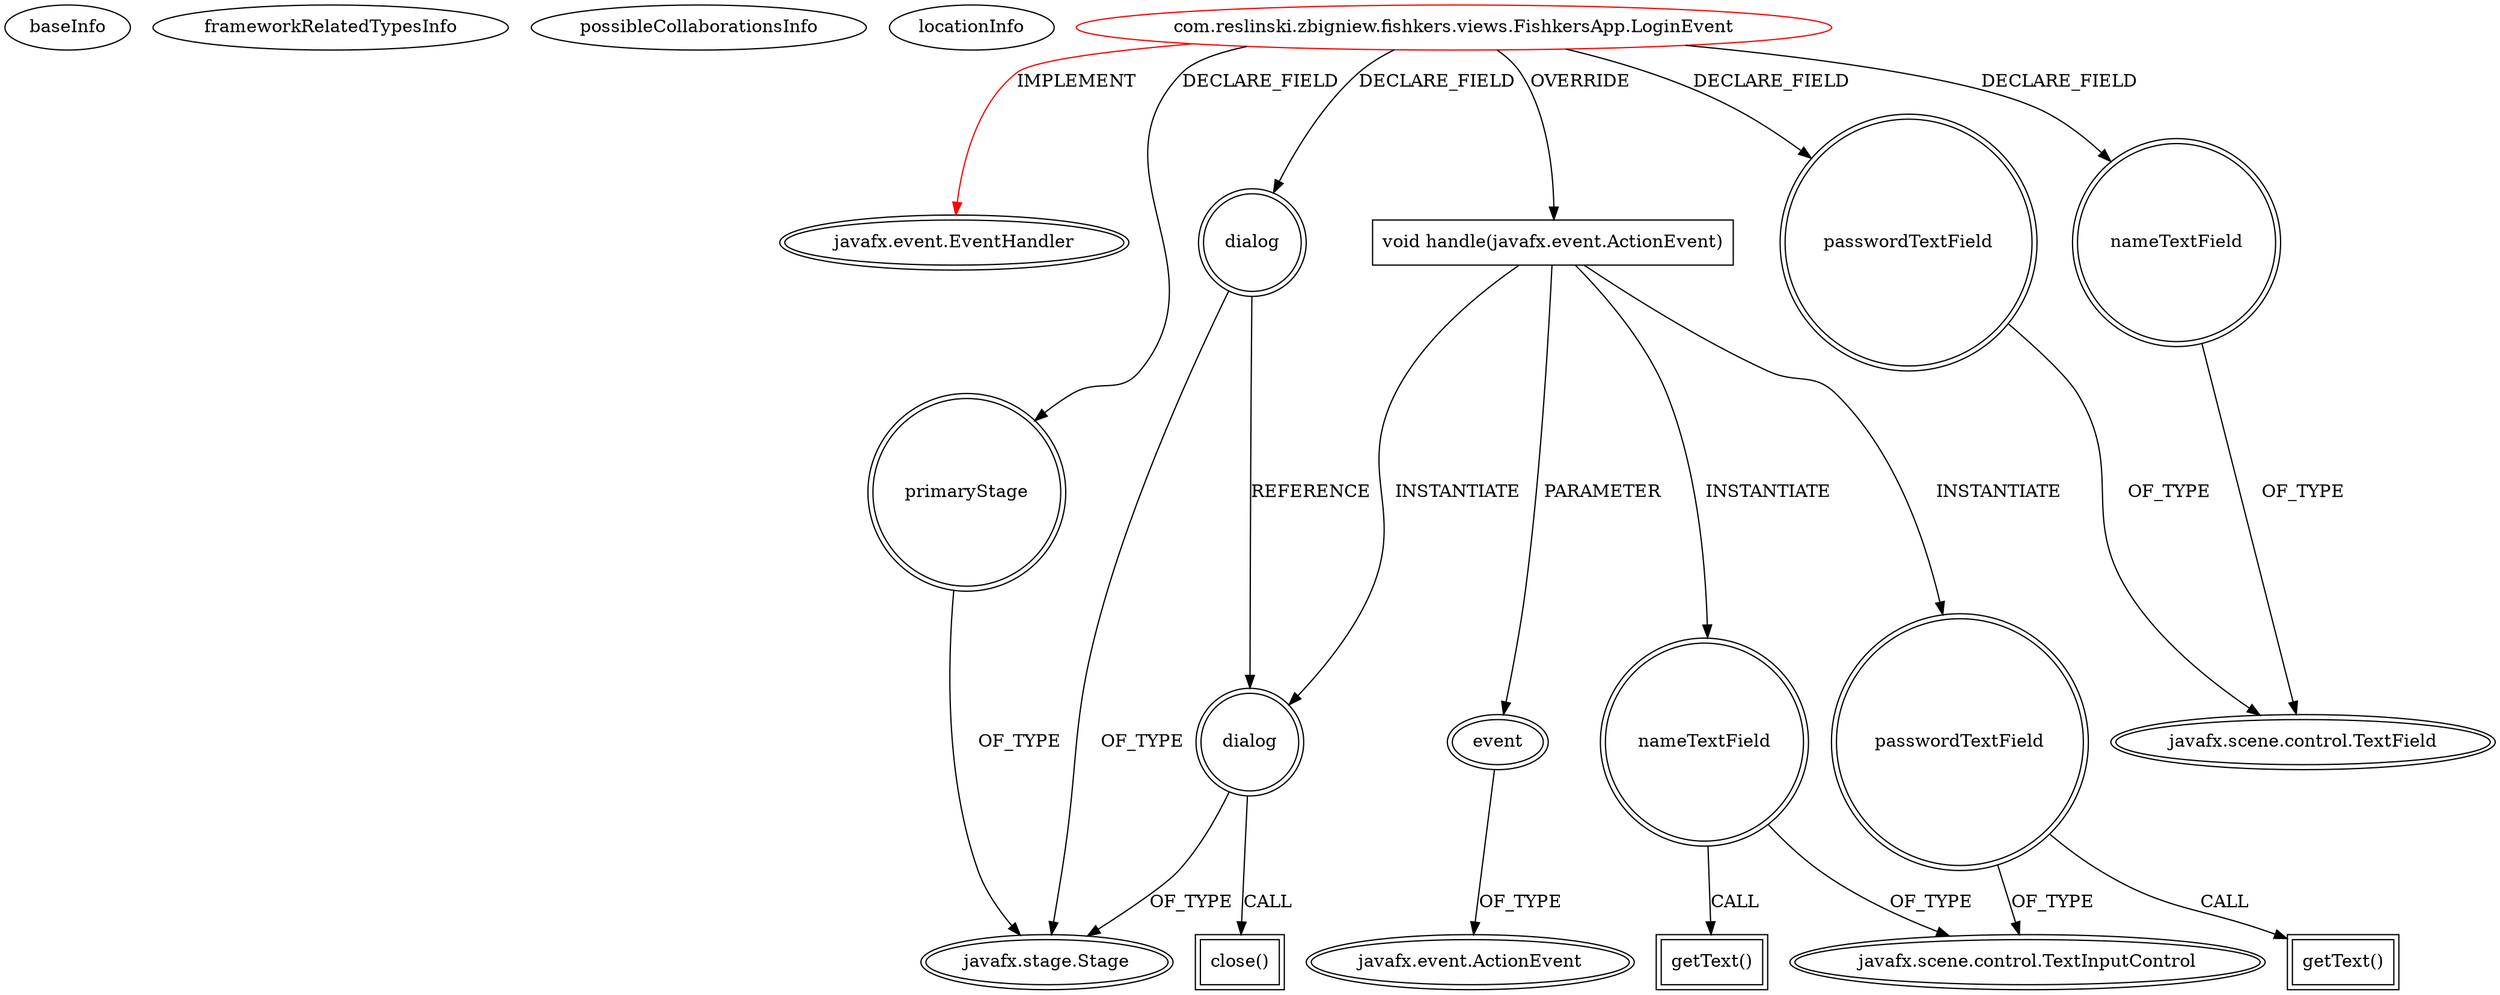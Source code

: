 digraph {
baseInfo[graphId=4025,category="extension_graph",isAnonymous=false,possibleRelation=false]
frameworkRelatedTypesInfo[0="javafx.event.EventHandler"]
possibleCollaborationsInfo[]
locationInfo[projectName="regisik-Fishkers",filePath="/regisik-Fishkers/Fishkers-master/src/com/reslinski/zbigniew/fishkers/views/FishkersApp.java",contextSignature="LoginEvent",graphId="4025"]
0[label="com.reslinski.zbigniew.fishkers.views.FishkersApp.LoginEvent",vertexType="ROOT_CLIENT_CLASS_DECLARATION",isFrameworkType=false,color=red]
1[label="javafx.event.EventHandler",vertexType="FRAMEWORK_INTERFACE_TYPE",isFrameworkType=true,peripheries=2]
2[label="dialog",vertexType="FIELD_DECLARATION",isFrameworkType=true,peripheries=2,shape=circle]
3[label="javafx.stage.Stage",vertexType="FRAMEWORK_CLASS_TYPE",isFrameworkType=true,peripheries=2]
4[label="nameTextField",vertexType="FIELD_DECLARATION",isFrameworkType=true,peripheries=2,shape=circle]
5[label="javafx.scene.control.TextField",vertexType="FRAMEWORK_CLASS_TYPE",isFrameworkType=true,peripheries=2]
6[label="passwordTextField",vertexType="FIELD_DECLARATION",isFrameworkType=true,peripheries=2,shape=circle]
8[label="primaryStage",vertexType="FIELD_DECLARATION",isFrameworkType=true,peripheries=2,shape=circle]
10[label="void handle(javafx.event.ActionEvent)",vertexType="OVERRIDING_METHOD_DECLARATION",isFrameworkType=false,shape=box]
11[label="event",vertexType="PARAMETER_DECLARATION",isFrameworkType=true,peripheries=2]
12[label="javafx.event.ActionEvent",vertexType="FRAMEWORK_CLASS_TYPE",isFrameworkType=true,peripheries=2]
13[label="nameTextField",vertexType="VARIABLE_EXPRESION",isFrameworkType=true,peripheries=2,shape=circle]
15[label="javafx.scene.control.TextInputControl",vertexType="FRAMEWORK_CLASS_TYPE",isFrameworkType=true,peripheries=2]
14[label="getText()",vertexType="INSIDE_CALL",isFrameworkType=true,peripheries=2,shape=box]
16[label="passwordTextField",vertexType="VARIABLE_EXPRESION",isFrameworkType=true,peripheries=2,shape=circle]
17[label="getText()",vertexType="INSIDE_CALL",isFrameworkType=true,peripheries=2,shape=box]
19[label="dialog",vertexType="VARIABLE_EXPRESION",isFrameworkType=true,peripheries=2,shape=circle]
20[label="close()",vertexType="INSIDE_CALL",isFrameworkType=true,peripheries=2,shape=box]
0->1[label="IMPLEMENT",color=red]
0->2[label="DECLARE_FIELD"]
2->3[label="OF_TYPE"]
0->4[label="DECLARE_FIELD"]
4->5[label="OF_TYPE"]
0->6[label="DECLARE_FIELD"]
6->5[label="OF_TYPE"]
0->8[label="DECLARE_FIELD"]
8->3[label="OF_TYPE"]
0->10[label="OVERRIDE"]
11->12[label="OF_TYPE"]
10->11[label="PARAMETER"]
10->13[label="INSTANTIATE"]
13->15[label="OF_TYPE"]
13->14[label="CALL"]
10->16[label="INSTANTIATE"]
16->15[label="OF_TYPE"]
16->17[label="CALL"]
10->19[label="INSTANTIATE"]
2->19[label="REFERENCE"]
19->3[label="OF_TYPE"]
19->20[label="CALL"]
}
